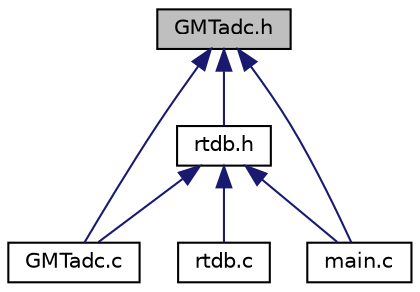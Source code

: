 digraph "GMTadc.h"
{
 // LATEX_PDF_SIZE
  edge [fontname="Helvetica",fontsize="10",labelfontname="Helvetica",labelfontsize="10"];
  node [fontname="Helvetica",fontsize="10",shape=record];
  Node1 [label="GMTadc.h",height=0.2,width=0.4,color="black", fillcolor="grey75", style="filled", fontcolor="black",tooltip="ADC Base functions."];
  Node1 -> Node2 [dir="back",color="midnightblue",fontsize="10",style="solid",fontname="Helvetica"];
  Node2 [label="GMTadc.c",height=0.2,width=0.4,color="black", fillcolor="white", style="filled",URL="$GMTadc_8c.html",tooltip="ADC Base code."];
  Node1 -> Node3 [dir="back",color="midnightblue",fontsize="10",style="solid",fontname="Helvetica"];
  Node3 [label="rtdb.h",height=0.2,width=0.4,color="black", fillcolor="white", style="filled",URL="$rtdb_8h.html",tooltip="Real Time Data Base Header."];
  Node3 -> Node2 [dir="back",color="midnightblue",fontsize="10",style="solid",fontname="Helvetica"];
  Node3 -> Node4 [dir="back",color="midnightblue",fontsize="10",style="solid",fontname="Helvetica"];
  Node4 [label="main.c",height=0.2,width=0.4,color="black", fillcolor="white", style="filled",URL="$main_8c.html",tooltip="Implementation of an input/output module with ADC and PWM, with command input via UART."];
  Node3 -> Node5 [dir="back",color="midnightblue",fontsize="10",style="solid",fontname="Helvetica"];
  Node5 [label="rtdb.c",height=0.2,width=0.4,color="black", fillcolor="white", style="filled",URL="$rtdb_8c.html",tooltip="Real Time Database code."];
  Node1 -> Node4 [dir="back",color="midnightblue",fontsize="10",style="solid",fontname="Helvetica"];
}
